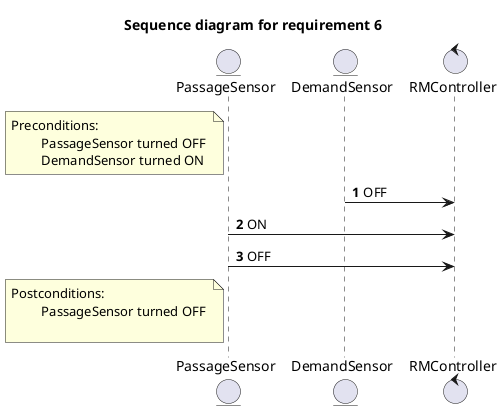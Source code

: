 @startuml
autonumber

'6) The passage sensor can only be turned ON once a car leaves the demand
'sensor shifting from ON to OFF. Another car can only turn the
'passage sensor ON once it has been turned OFF (the previous car joined the mainline).
title "Sequence diagram for requirement 6"

entity PassageSensor as PS
entity DemandSensor as DS
control RMController as RMC

note left of PS : Preconditions:\n\t PassageSensor turned OFF \n\t DemandSensor turned ON

DS -> RMC : OFF
PS -> RMC : ON
PS -> RMC : OFF

note left of PS : Postconditions:\n\t PassageSensor turned OFF \n\t

@enduml